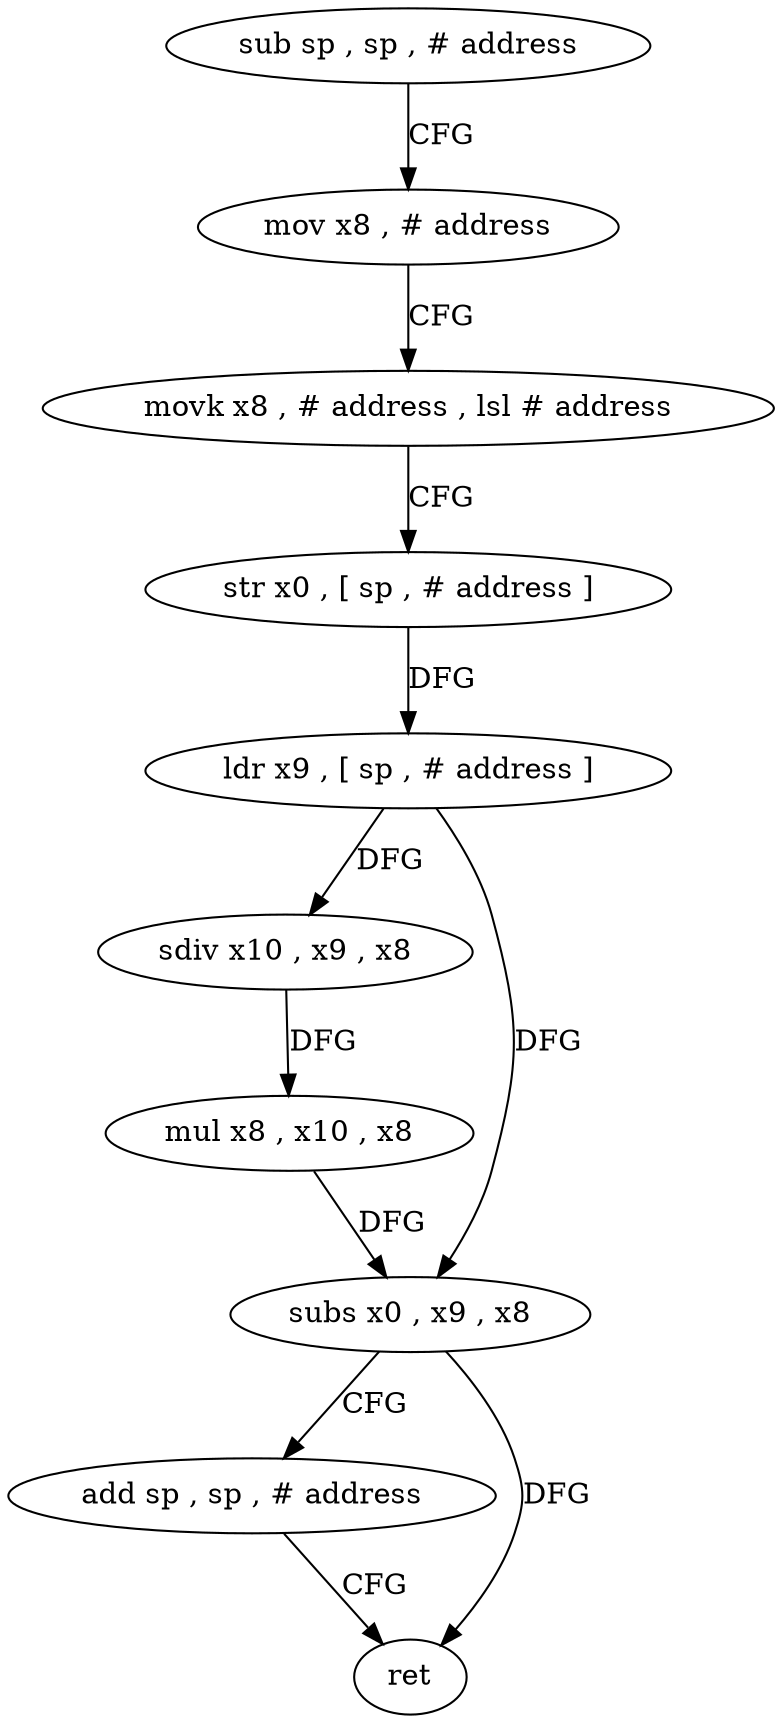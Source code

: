 digraph "func" {
"4253312" [label = "sub sp , sp , # address" ]
"4253316" [label = "mov x8 , # address" ]
"4253320" [label = "movk x8 , # address , lsl # address" ]
"4253324" [label = "str x0 , [ sp , # address ]" ]
"4253328" [label = "ldr x9 , [ sp , # address ]" ]
"4253332" [label = "sdiv x10 , x9 , x8" ]
"4253336" [label = "mul x8 , x10 , x8" ]
"4253340" [label = "subs x0 , x9 , x8" ]
"4253344" [label = "add sp , sp , # address" ]
"4253348" [label = "ret" ]
"4253312" -> "4253316" [ label = "CFG" ]
"4253316" -> "4253320" [ label = "CFG" ]
"4253320" -> "4253324" [ label = "CFG" ]
"4253324" -> "4253328" [ label = "DFG" ]
"4253328" -> "4253332" [ label = "DFG" ]
"4253328" -> "4253340" [ label = "DFG" ]
"4253332" -> "4253336" [ label = "DFG" ]
"4253336" -> "4253340" [ label = "DFG" ]
"4253340" -> "4253344" [ label = "CFG" ]
"4253340" -> "4253348" [ label = "DFG" ]
"4253344" -> "4253348" [ label = "CFG" ]
}

